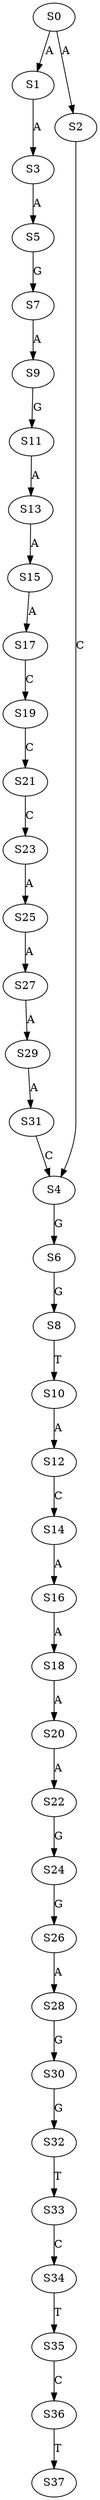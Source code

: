 strict digraph  {
	S0 -> S1 [ label = A ];
	S0 -> S2 [ label = A ];
	S1 -> S3 [ label = A ];
	S2 -> S4 [ label = C ];
	S3 -> S5 [ label = A ];
	S4 -> S6 [ label = G ];
	S5 -> S7 [ label = G ];
	S6 -> S8 [ label = G ];
	S7 -> S9 [ label = A ];
	S8 -> S10 [ label = T ];
	S9 -> S11 [ label = G ];
	S10 -> S12 [ label = A ];
	S11 -> S13 [ label = A ];
	S12 -> S14 [ label = C ];
	S13 -> S15 [ label = A ];
	S14 -> S16 [ label = A ];
	S15 -> S17 [ label = A ];
	S16 -> S18 [ label = A ];
	S17 -> S19 [ label = C ];
	S18 -> S20 [ label = A ];
	S19 -> S21 [ label = C ];
	S20 -> S22 [ label = A ];
	S21 -> S23 [ label = C ];
	S22 -> S24 [ label = G ];
	S23 -> S25 [ label = A ];
	S24 -> S26 [ label = G ];
	S25 -> S27 [ label = A ];
	S26 -> S28 [ label = A ];
	S27 -> S29 [ label = A ];
	S28 -> S30 [ label = G ];
	S29 -> S31 [ label = A ];
	S30 -> S32 [ label = G ];
	S31 -> S4 [ label = C ];
	S32 -> S33 [ label = T ];
	S33 -> S34 [ label = C ];
	S34 -> S35 [ label = T ];
	S35 -> S36 [ label = C ];
	S36 -> S37 [ label = T ];
}
